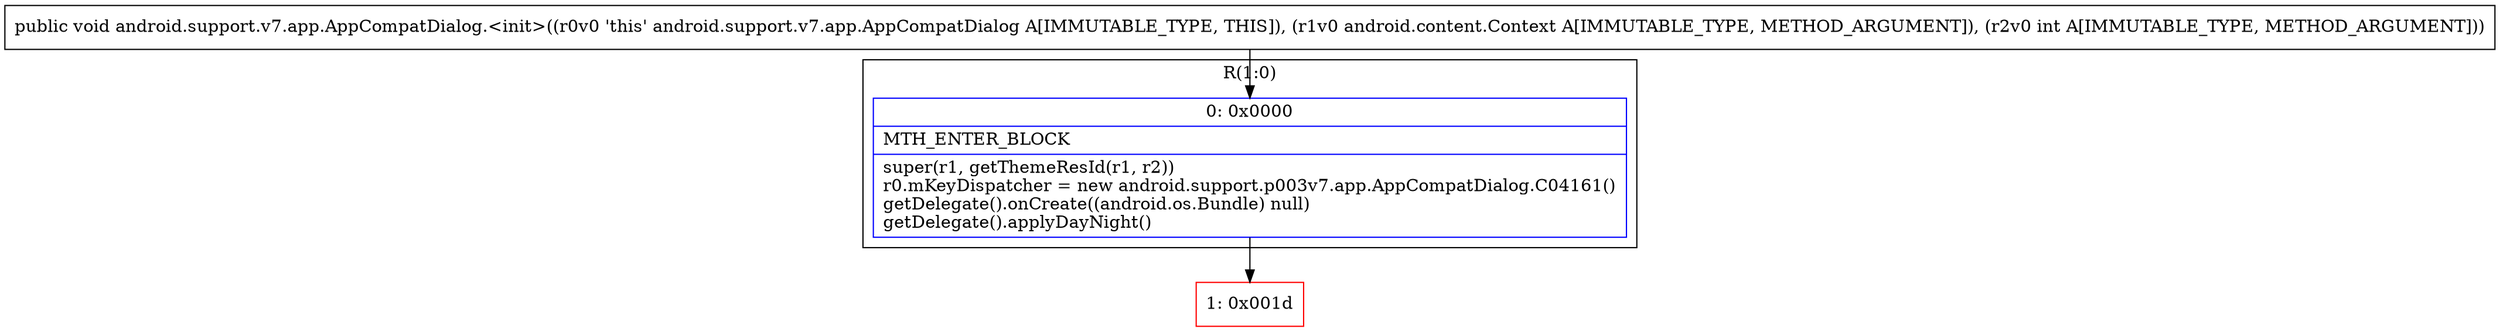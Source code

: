 digraph "CFG forandroid.support.v7.app.AppCompatDialog.\<init\>(Landroid\/content\/Context;I)V" {
subgraph cluster_Region_461466111 {
label = "R(1:0)";
node [shape=record,color=blue];
Node_0 [shape=record,label="{0\:\ 0x0000|MTH_ENTER_BLOCK\l|super(r1, getThemeResId(r1, r2))\lr0.mKeyDispatcher = new android.support.p003v7.app.AppCompatDialog.C04161()\lgetDelegate().onCreate((android.os.Bundle) null)\lgetDelegate().applyDayNight()\l}"];
}
Node_1 [shape=record,color=red,label="{1\:\ 0x001d}"];
MethodNode[shape=record,label="{public void android.support.v7.app.AppCompatDialog.\<init\>((r0v0 'this' android.support.v7.app.AppCompatDialog A[IMMUTABLE_TYPE, THIS]), (r1v0 android.content.Context A[IMMUTABLE_TYPE, METHOD_ARGUMENT]), (r2v0 int A[IMMUTABLE_TYPE, METHOD_ARGUMENT])) }"];
MethodNode -> Node_0;
Node_0 -> Node_1;
}

